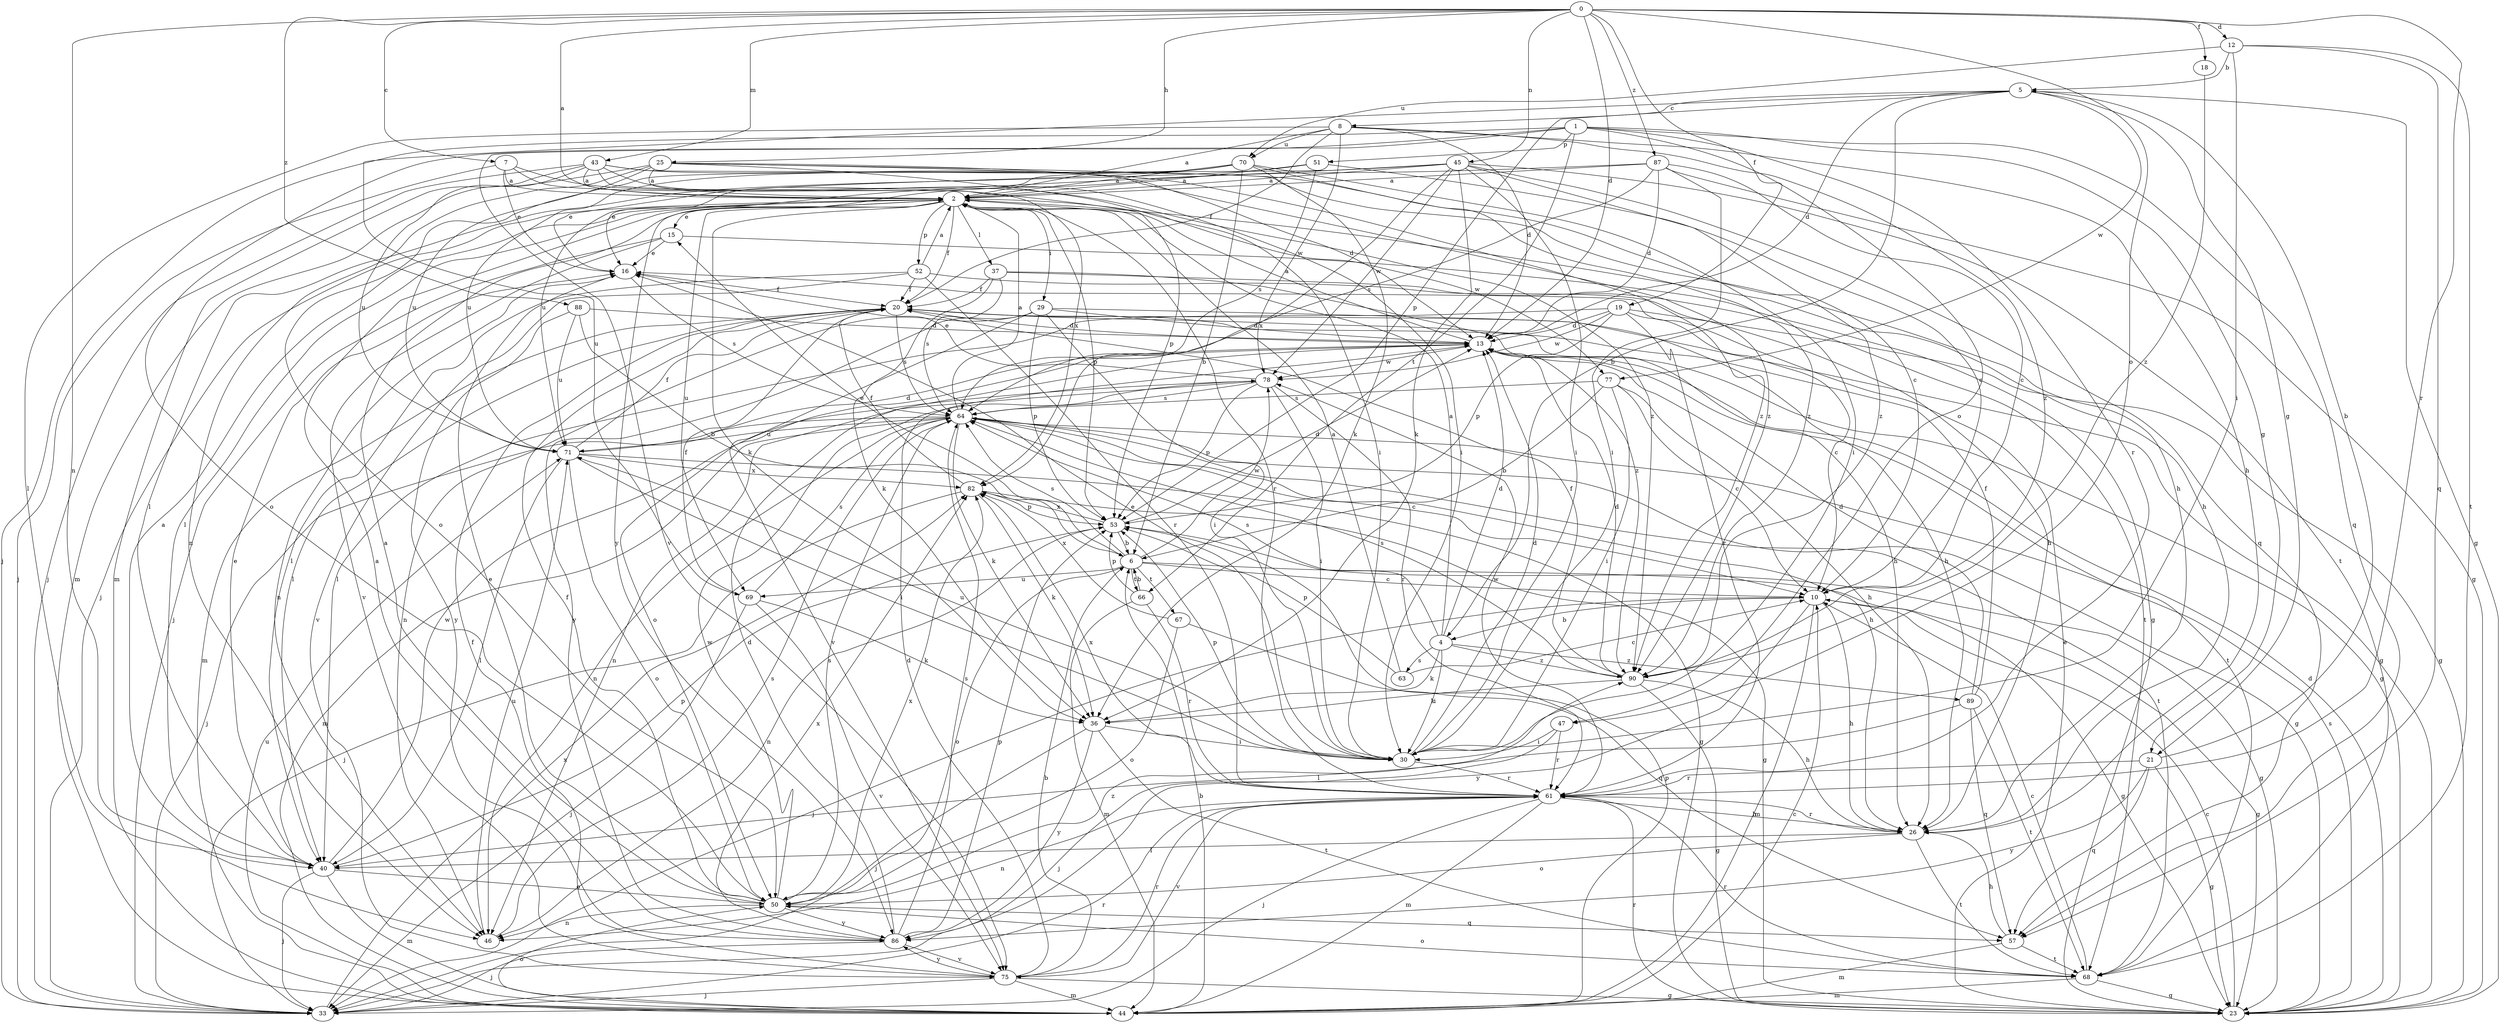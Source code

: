 strict digraph  {
0;
1;
2;
4;
5;
6;
7;
8;
10;
12;
13;
15;
16;
18;
19;
20;
21;
23;
25;
26;
29;
30;
33;
36;
37;
40;
43;
44;
45;
46;
47;
50;
51;
52;
53;
57;
61;
63;
64;
66;
67;
68;
69;
70;
71;
75;
77;
78;
82;
86;
87;
88;
89;
90;
0 -> 2  [label=a];
0 -> 7  [label=c];
0 -> 12  [label=d];
0 -> 13  [label=d];
0 -> 18  [label=f];
0 -> 19  [label=f];
0 -> 25  [label=h];
0 -> 43  [label=m];
0 -> 45  [label=n];
0 -> 46  [label=n];
0 -> 47  [label=o];
0 -> 61  [label=r];
0 -> 87  [label=z];
0 -> 88  [label=z];
1 -> 21  [label=g];
1 -> 33  [label=j];
1 -> 47  [label=o];
1 -> 50  [label=o];
1 -> 51  [label=p];
1 -> 57  [label=q];
1 -> 61  [label=r];
1 -> 66  [label=t];
1 -> 75  [label=v];
2 -> 15  [label=e];
2 -> 20  [label=f];
2 -> 26  [label=h];
2 -> 29  [label=i];
2 -> 33  [label=j];
2 -> 36  [label=k];
2 -> 37  [label=l];
2 -> 40  [label=l];
2 -> 52  [label=p];
2 -> 53  [label=p];
2 -> 61  [label=r];
2 -> 69  [label=u];
2 -> 77  [label=w];
4 -> 2  [label=a];
4 -> 13  [label=d];
4 -> 30  [label=i];
4 -> 36  [label=k];
4 -> 63  [label=s];
4 -> 64  [label=s];
4 -> 89  [label=z];
4 -> 90  [label=z];
5 -> 4  [label=b];
5 -> 8  [label=c];
5 -> 13  [label=d];
5 -> 21  [label=g];
5 -> 23  [label=g];
5 -> 53  [label=p];
5 -> 69  [label=u];
5 -> 77  [label=w];
6 -> 10  [label=c];
6 -> 15  [label=e];
6 -> 23  [label=g];
6 -> 50  [label=o];
6 -> 64  [label=s];
6 -> 66  [label=t];
6 -> 67  [label=t];
6 -> 69  [label=u];
6 -> 78  [label=w];
7 -> 2  [label=a];
7 -> 16  [label=e];
7 -> 33  [label=j];
7 -> 53  [label=p];
7 -> 90  [label=z];
8 -> 2  [label=a];
8 -> 13  [label=d];
8 -> 20  [label=f];
8 -> 26  [label=h];
8 -> 40  [label=l];
8 -> 70  [label=u];
8 -> 78  [label=w];
8 -> 90  [label=z];
10 -> 4  [label=b];
10 -> 23  [label=g];
10 -> 26  [label=h];
10 -> 33  [label=j];
10 -> 44  [label=m];
10 -> 86  [label=y];
12 -> 5  [label=b];
12 -> 30  [label=i];
12 -> 57  [label=q];
12 -> 68  [label=t];
12 -> 70  [label=u];
13 -> 2  [label=a];
13 -> 23  [label=g];
13 -> 50  [label=o];
13 -> 68  [label=t];
13 -> 78  [label=w];
15 -> 16  [label=e];
15 -> 23  [label=g];
15 -> 33  [label=j];
15 -> 75  [label=v];
16 -> 20  [label=f];
16 -> 46  [label=n];
16 -> 64  [label=s];
18 -> 90  [label=z];
19 -> 10  [label=c];
19 -> 13  [label=d];
19 -> 23  [label=g];
19 -> 40  [label=l];
19 -> 53  [label=p];
19 -> 61  [label=r];
19 -> 78  [label=w];
20 -> 13  [label=d];
20 -> 23  [label=g];
20 -> 26  [label=h];
20 -> 40  [label=l];
20 -> 44  [label=m];
20 -> 64  [label=s];
21 -> 5  [label=b];
21 -> 23  [label=g];
21 -> 57  [label=q];
21 -> 61  [label=r];
21 -> 86  [label=y];
23 -> 10  [label=c];
23 -> 13  [label=d];
23 -> 16  [label=e];
23 -> 61  [label=r];
23 -> 64  [label=s];
25 -> 2  [label=a];
25 -> 10  [label=c];
25 -> 13  [label=d];
25 -> 30  [label=i];
25 -> 44  [label=m];
25 -> 46  [label=n];
25 -> 71  [label=u];
25 -> 90  [label=z];
26 -> 40  [label=l];
26 -> 50  [label=o];
26 -> 61  [label=r];
26 -> 68  [label=t];
29 -> 13  [label=d];
29 -> 26  [label=h];
29 -> 30  [label=i];
29 -> 46  [label=n];
29 -> 53  [label=p];
29 -> 75  [label=v];
29 -> 86  [label=y];
30 -> 13  [label=d];
30 -> 16  [label=e];
30 -> 53  [label=p];
30 -> 61  [label=r];
30 -> 71  [label=u];
33 -> 61  [label=r];
33 -> 82  [label=x];
36 -> 30  [label=i];
36 -> 33  [label=j];
36 -> 68  [label=t];
36 -> 86  [label=y];
37 -> 20  [label=f];
37 -> 36  [label=k];
37 -> 64  [label=s];
37 -> 68  [label=t];
37 -> 90  [label=z];
40 -> 2  [label=a];
40 -> 16  [label=e];
40 -> 33  [label=j];
40 -> 44  [label=m];
40 -> 50  [label=o];
40 -> 53  [label=p];
40 -> 78  [label=w];
43 -> 2  [label=a];
43 -> 26  [label=h];
43 -> 30  [label=i];
43 -> 33  [label=j];
43 -> 44  [label=m];
43 -> 71  [label=u];
43 -> 82  [label=x];
43 -> 90  [label=z];
44 -> 6  [label=b];
44 -> 10  [label=c];
44 -> 50  [label=o];
44 -> 53  [label=p];
44 -> 71  [label=u];
45 -> 2  [label=a];
45 -> 16  [label=e];
45 -> 30  [label=i];
45 -> 36  [label=k];
45 -> 57  [label=q];
45 -> 68  [label=t];
45 -> 71  [label=u];
45 -> 78  [label=w];
45 -> 82  [label=x];
45 -> 90  [label=z];
46 -> 64  [label=s];
46 -> 71  [label=u];
47 -> 30  [label=i];
47 -> 33  [label=j];
47 -> 61  [label=r];
50 -> 2  [label=a];
50 -> 16  [label=e];
50 -> 20  [label=f];
50 -> 46  [label=n];
50 -> 57  [label=q];
50 -> 64  [label=s];
50 -> 78  [label=w];
50 -> 82  [label=x];
50 -> 86  [label=y];
50 -> 90  [label=z];
51 -> 2  [label=a];
51 -> 10  [label=c];
51 -> 40  [label=l];
51 -> 64  [label=s];
52 -> 2  [label=a];
52 -> 20  [label=f];
52 -> 26  [label=h];
52 -> 40  [label=l];
52 -> 61  [label=r];
52 -> 75  [label=v];
53 -> 6  [label=b];
53 -> 13  [label=d];
53 -> 23  [label=g];
53 -> 46  [label=n];
53 -> 82  [label=x];
57 -> 26  [label=h];
57 -> 44  [label=m];
57 -> 68  [label=t];
61 -> 26  [label=h];
61 -> 33  [label=j];
61 -> 44  [label=m];
61 -> 46  [label=n];
61 -> 75  [label=v];
61 -> 78  [label=w];
61 -> 82  [label=x];
63 -> 2  [label=a];
63 -> 10  [label=c];
63 -> 53  [label=p];
64 -> 2  [label=a];
64 -> 10  [label=c];
64 -> 23  [label=g];
64 -> 26  [label=h];
64 -> 33  [label=j];
64 -> 36  [label=k];
64 -> 44  [label=m];
64 -> 46  [label=n];
64 -> 68  [label=t];
64 -> 71  [label=u];
66 -> 6  [label=b];
66 -> 44  [label=m];
66 -> 53  [label=p];
66 -> 61  [label=r];
67 -> 50  [label=o];
67 -> 57  [label=q];
67 -> 82  [label=x];
68 -> 10  [label=c];
68 -> 23  [label=g];
68 -> 44  [label=m];
68 -> 50  [label=o];
68 -> 61  [label=r];
69 -> 20  [label=f];
69 -> 33  [label=j];
69 -> 36  [label=k];
69 -> 64  [label=s];
69 -> 75  [label=v];
70 -> 2  [label=a];
70 -> 6  [label=b];
70 -> 16  [label=e];
70 -> 30  [label=i];
70 -> 36  [label=k];
70 -> 50  [label=o];
70 -> 71  [label=u];
70 -> 90  [label=z];
71 -> 13  [label=d];
71 -> 20  [label=f];
71 -> 23  [label=g];
71 -> 30  [label=i];
71 -> 40  [label=l];
71 -> 50  [label=o];
71 -> 82  [label=x];
75 -> 6  [label=b];
75 -> 13  [label=d];
75 -> 20  [label=f];
75 -> 23  [label=g];
75 -> 33  [label=j];
75 -> 44  [label=m];
75 -> 61  [label=r];
75 -> 86  [label=y];
77 -> 6  [label=b];
77 -> 10  [label=c];
77 -> 26  [label=h];
77 -> 30  [label=i];
77 -> 64  [label=s];
78 -> 16  [label=e];
78 -> 30  [label=i];
78 -> 46  [label=n];
78 -> 53  [label=p];
78 -> 61  [label=r];
78 -> 64  [label=s];
82 -> 20  [label=f];
82 -> 23  [label=g];
82 -> 33  [label=j];
82 -> 36  [label=k];
82 -> 53  [label=p];
86 -> 2  [label=a];
86 -> 13  [label=d];
86 -> 33  [label=j];
86 -> 53  [label=p];
86 -> 64  [label=s];
86 -> 75  [label=v];
86 -> 82  [label=x];
87 -> 2  [label=a];
87 -> 10  [label=c];
87 -> 13  [label=d];
87 -> 23  [label=g];
87 -> 30  [label=i];
87 -> 64  [label=s];
87 -> 86  [label=y];
88 -> 6  [label=b];
88 -> 13  [label=d];
88 -> 71  [label=u];
88 -> 86  [label=y];
89 -> 13  [label=d];
89 -> 20  [label=f];
89 -> 40  [label=l];
89 -> 57  [label=q];
89 -> 68  [label=t];
90 -> 13  [label=d];
90 -> 20  [label=f];
90 -> 23  [label=g];
90 -> 26  [label=h];
90 -> 36  [label=k];
90 -> 64  [label=s];
}
